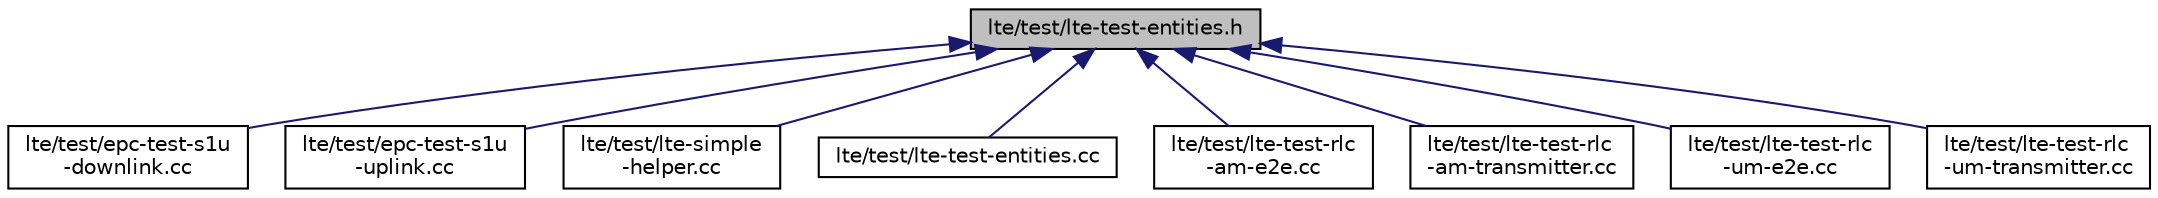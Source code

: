 digraph "lte/test/lte-test-entities.h"
{
  edge [fontname="Helvetica",fontsize="10",labelfontname="Helvetica",labelfontsize="10"];
  node [fontname="Helvetica",fontsize="10",shape=record];
  Node1 [label="lte/test/lte-test-entities.h",height=0.2,width=0.4,color="black", fillcolor="grey75", style="filled", fontcolor="black"];
  Node1 -> Node2 [dir="back",color="midnightblue",fontsize="10",style="solid"];
  Node2 [label="lte/test/epc-test-s1u\l-downlink.cc",height=0.2,width=0.4,color="black", fillcolor="white", style="filled",URL="$d3/dc0/epc-test-s1u-downlink_8cc.html"];
  Node1 -> Node3 [dir="back",color="midnightblue",fontsize="10",style="solid"];
  Node3 [label="lte/test/epc-test-s1u\l-uplink.cc",height=0.2,width=0.4,color="black", fillcolor="white", style="filled",URL="$de/d30/epc-test-s1u-uplink_8cc.html"];
  Node1 -> Node4 [dir="back",color="midnightblue",fontsize="10",style="solid"];
  Node4 [label="lte/test/lte-simple\l-helper.cc",height=0.2,width=0.4,color="black", fillcolor="white", style="filled",URL="$dd/dec/lte-simple-helper_8cc.html"];
  Node1 -> Node5 [dir="back",color="midnightblue",fontsize="10",style="solid"];
  Node5 [label="lte/test/lte-test-entities.cc",height=0.2,width=0.4,color="black", fillcolor="white", style="filled",URL="$d4/d3a/lte-test-entities_8cc.html"];
  Node1 -> Node6 [dir="back",color="midnightblue",fontsize="10",style="solid"];
  Node6 [label="lte/test/lte-test-rlc\l-am-e2e.cc",height=0.2,width=0.4,color="black", fillcolor="white", style="filled",URL="$dc/d38/lte-test-rlc-am-e2e_8cc.html"];
  Node1 -> Node7 [dir="back",color="midnightblue",fontsize="10",style="solid"];
  Node7 [label="lte/test/lte-test-rlc\l-am-transmitter.cc",height=0.2,width=0.4,color="black", fillcolor="white", style="filled",URL="$d9/d0b/lte-test-rlc-am-transmitter_8cc.html"];
  Node1 -> Node8 [dir="back",color="midnightblue",fontsize="10",style="solid"];
  Node8 [label="lte/test/lte-test-rlc\l-um-e2e.cc",height=0.2,width=0.4,color="black", fillcolor="white", style="filled",URL="$dc/db9/lte-test-rlc-um-e2e_8cc.html"];
  Node1 -> Node9 [dir="back",color="midnightblue",fontsize="10",style="solid"];
  Node9 [label="lte/test/lte-test-rlc\l-um-transmitter.cc",height=0.2,width=0.4,color="black", fillcolor="white", style="filled",URL="$de/d70/lte-test-rlc-um-transmitter_8cc.html"];
}
